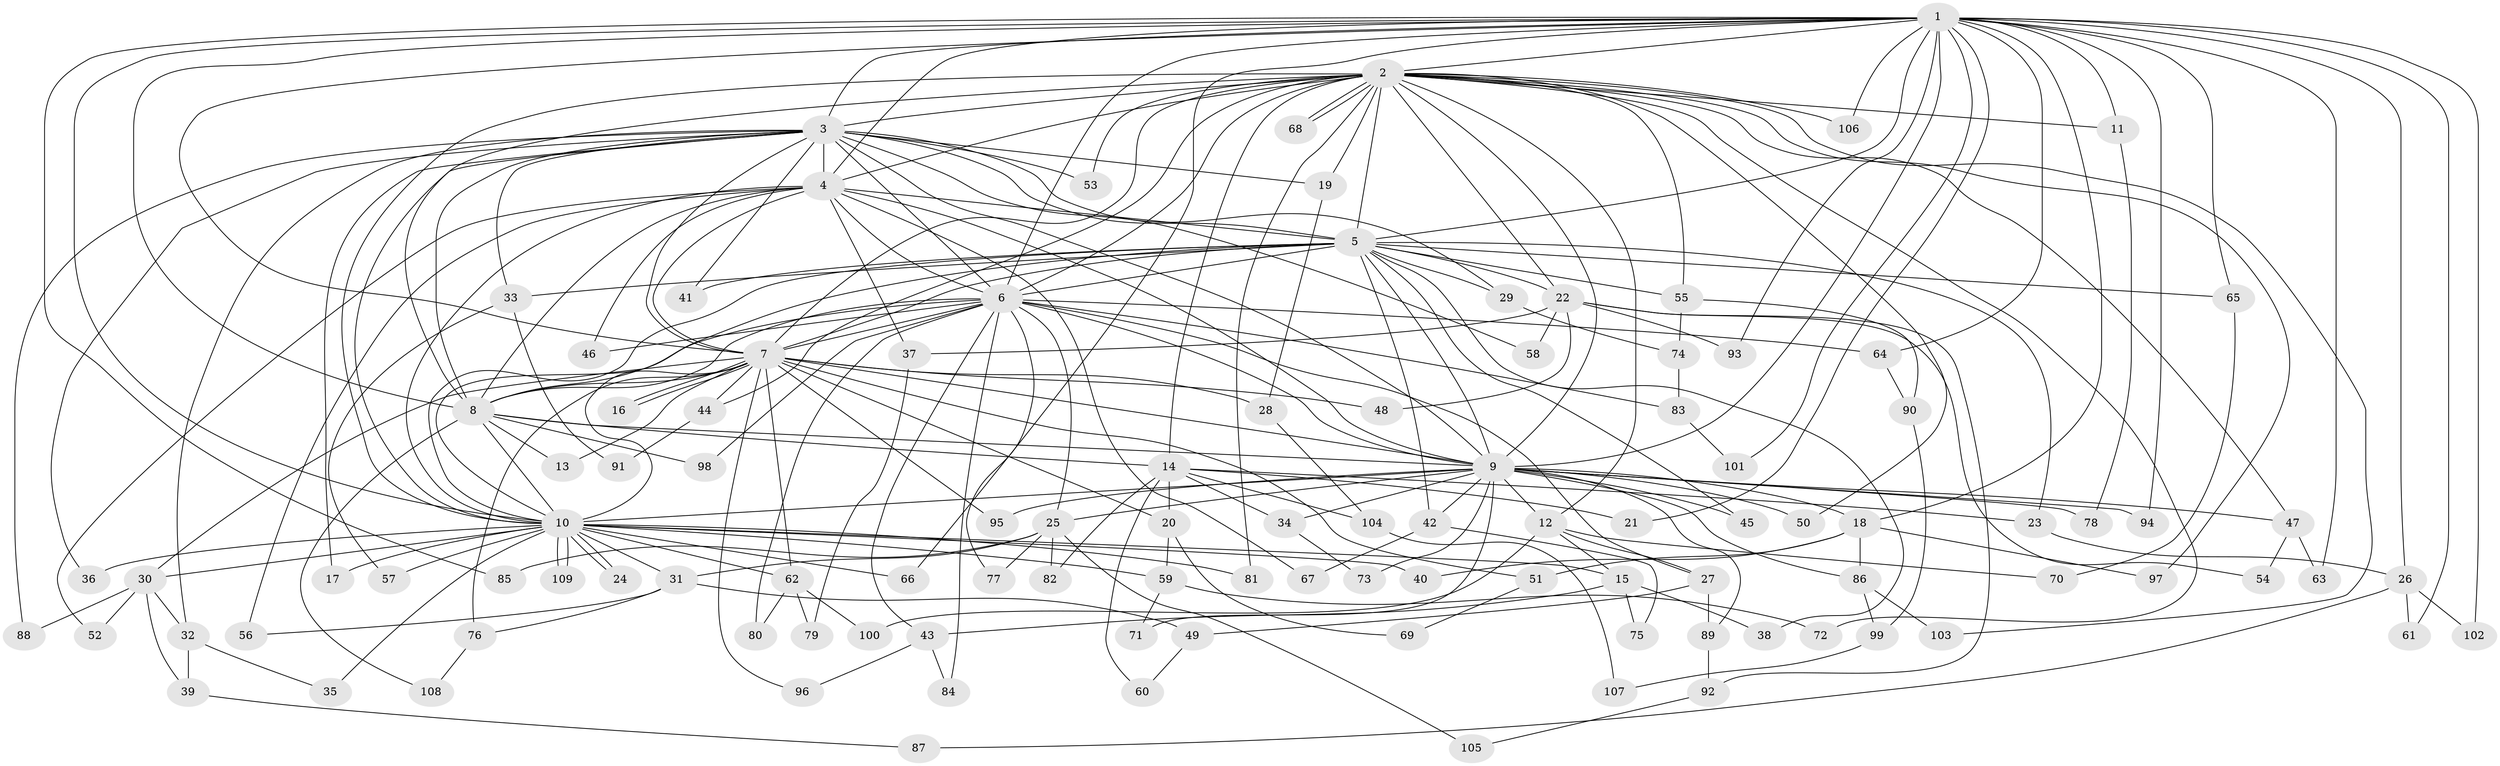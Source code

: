 // Generated by graph-tools (version 1.1) at 2025/35/03/09/25 02:35:04]
// undirected, 109 vertices, 243 edges
graph export_dot {
graph [start="1"]
  node [color=gray90,style=filled];
  1;
  2;
  3;
  4;
  5;
  6;
  7;
  8;
  9;
  10;
  11;
  12;
  13;
  14;
  15;
  16;
  17;
  18;
  19;
  20;
  21;
  22;
  23;
  24;
  25;
  26;
  27;
  28;
  29;
  30;
  31;
  32;
  33;
  34;
  35;
  36;
  37;
  38;
  39;
  40;
  41;
  42;
  43;
  44;
  45;
  46;
  47;
  48;
  49;
  50;
  51;
  52;
  53;
  54;
  55;
  56;
  57;
  58;
  59;
  60;
  61;
  62;
  63;
  64;
  65;
  66;
  67;
  68;
  69;
  70;
  71;
  72;
  73;
  74;
  75;
  76;
  77;
  78;
  79;
  80;
  81;
  82;
  83;
  84;
  85;
  86;
  87;
  88;
  89;
  90;
  91;
  92;
  93;
  94;
  95;
  96;
  97;
  98;
  99;
  100;
  101;
  102;
  103;
  104;
  105;
  106;
  107;
  108;
  109;
  1 -- 2;
  1 -- 3;
  1 -- 4;
  1 -- 5;
  1 -- 6;
  1 -- 7;
  1 -- 8;
  1 -- 9;
  1 -- 10;
  1 -- 11;
  1 -- 18;
  1 -- 21;
  1 -- 26;
  1 -- 61;
  1 -- 63;
  1 -- 64;
  1 -- 65;
  1 -- 66;
  1 -- 85;
  1 -- 93;
  1 -- 94;
  1 -- 101;
  1 -- 102;
  1 -- 106;
  2 -- 3;
  2 -- 4;
  2 -- 5;
  2 -- 6;
  2 -- 7;
  2 -- 8;
  2 -- 9;
  2 -- 10;
  2 -- 11;
  2 -- 12;
  2 -- 14;
  2 -- 19;
  2 -- 22;
  2 -- 44;
  2 -- 47;
  2 -- 50;
  2 -- 53;
  2 -- 55;
  2 -- 68;
  2 -- 68;
  2 -- 72;
  2 -- 81;
  2 -- 97;
  2 -- 103;
  2 -- 106;
  3 -- 4;
  3 -- 5;
  3 -- 6;
  3 -- 7;
  3 -- 8;
  3 -- 9;
  3 -- 10;
  3 -- 17;
  3 -- 19;
  3 -- 29;
  3 -- 32;
  3 -- 33;
  3 -- 36;
  3 -- 41;
  3 -- 53;
  3 -- 58;
  3 -- 88;
  4 -- 5;
  4 -- 6;
  4 -- 7;
  4 -- 8;
  4 -- 9;
  4 -- 10;
  4 -- 37;
  4 -- 46;
  4 -- 52;
  4 -- 56;
  4 -- 67;
  5 -- 6;
  5 -- 7;
  5 -- 8;
  5 -- 9;
  5 -- 10;
  5 -- 22;
  5 -- 23;
  5 -- 29;
  5 -- 33;
  5 -- 38;
  5 -- 41;
  5 -- 42;
  5 -- 45;
  5 -- 55;
  5 -- 65;
  6 -- 7;
  6 -- 8;
  6 -- 9;
  6 -- 10;
  6 -- 25;
  6 -- 27;
  6 -- 43;
  6 -- 46;
  6 -- 64;
  6 -- 77;
  6 -- 80;
  6 -- 83;
  6 -- 84;
  6 -- 98;
  7 -- 8;
  7 -- 9;
  7 -- 10;
  7 -- 13;
  7 -- 16;
  7 -- 16;
  7 -- 20;
  7 -- 28;
  7 -- 30;
  7 -- 44;
  7 -- 48;
  7 -- 51;
  7 -- 62;
  7 -- 76;
  7 -- 95;
  7 -- 96;
  8 -- 9;
  8 -- 10;
  8 -- 13;
  8 -- 14;
  8 -- 98;
  8 -- 108;
  9 -- 10;
  9 -- 12;
  9 -- 18;
  9 -- 25;
  9 -- 34;
  9 -- 42;
  9 -- 45;
  9 -- 47;
  9 -- 50;
  9 -- 71;
  9 -- 73;
  9 -- 78;
  9 -- 86;
  9 -- 89;
  9 -- 94;
  9 -- 95;
  10 -- 15;
  10 -- 17;
  10 -- 24;
  10 -- 24;
  10 -- 30;
  10 -- 31;
  10 -- 35;
  10 -- 36;
  10 -- 40;
  10 -- 57;
  10 -- 59;
  10 -- 62;
  10 -- 66;
  10 -- 81;
  10 -- 109;
  10 -- 109;
  11 -- 78;
  12 -- 15;
  12 -- 27;
  12 -- 70;
  12 -- 100;
  14 -- 20;
  14 -- 21;
  14 -- 23;
  14 -- 34;
  14 -- 60;
  14 -- 82;
  14 -- 104;
  15 -- 38;
  15 -- 43;
  15 -- 75;
  18 -- 40;
  18 -- 51;
  18 -- 86;
  18 -- 97;
  19 -- 28;
  20 -- 59;
  20 -- 69;
  22 -- 37;
  22 -- 48;
  22 -- 54;
  22 -- 58;
  22 -- 92;
  22 -- 93;
  23 -- 26;
  25 -- 31;
  25 -- 77;
  25 -- 82;
  25 -- 85;
  25 -- 105;
  26 -- 61;
  26 -- 87;
  26 -- 102;
  27 -- 49;
  27 -- 89;
  28 -- 104;
  29 -- 74;
  30 -- 32;
  30 -- 39;
  30 -- 52;
  30 -- 88;
  31 -- 49;
  31 -- 56;
  31 -- 76;
  32 -- 35;
  32 -- 39;
  33 -- 57;
  33 -- 91;
  34 -- 73;
  37 -- 79;
  39 -- 87;
  42 -- 67;
  42 -- 75;
  43 -- 84;
  43 -- 96;
  44 -- 91;
  47 -- 54;
  47 -- 63;
  49 -- 60;
  51 -- 69;
  55 -- 74;
  55 -- 90;
  59 -- 71;
  59 -- 72;
  62 -- 79;
  62 -- 80;
  62 -- 100;
  64 -- 90;
  65 -- 70;
  74 -- 83;
  76 -- 108;
  83 -- 101;
  86 -- 99;
  86 -- 103;
  89 -- 92;
  90 -- 99;
  92 -- 105;
  99 -- 107;
  104 -- 107;
}
